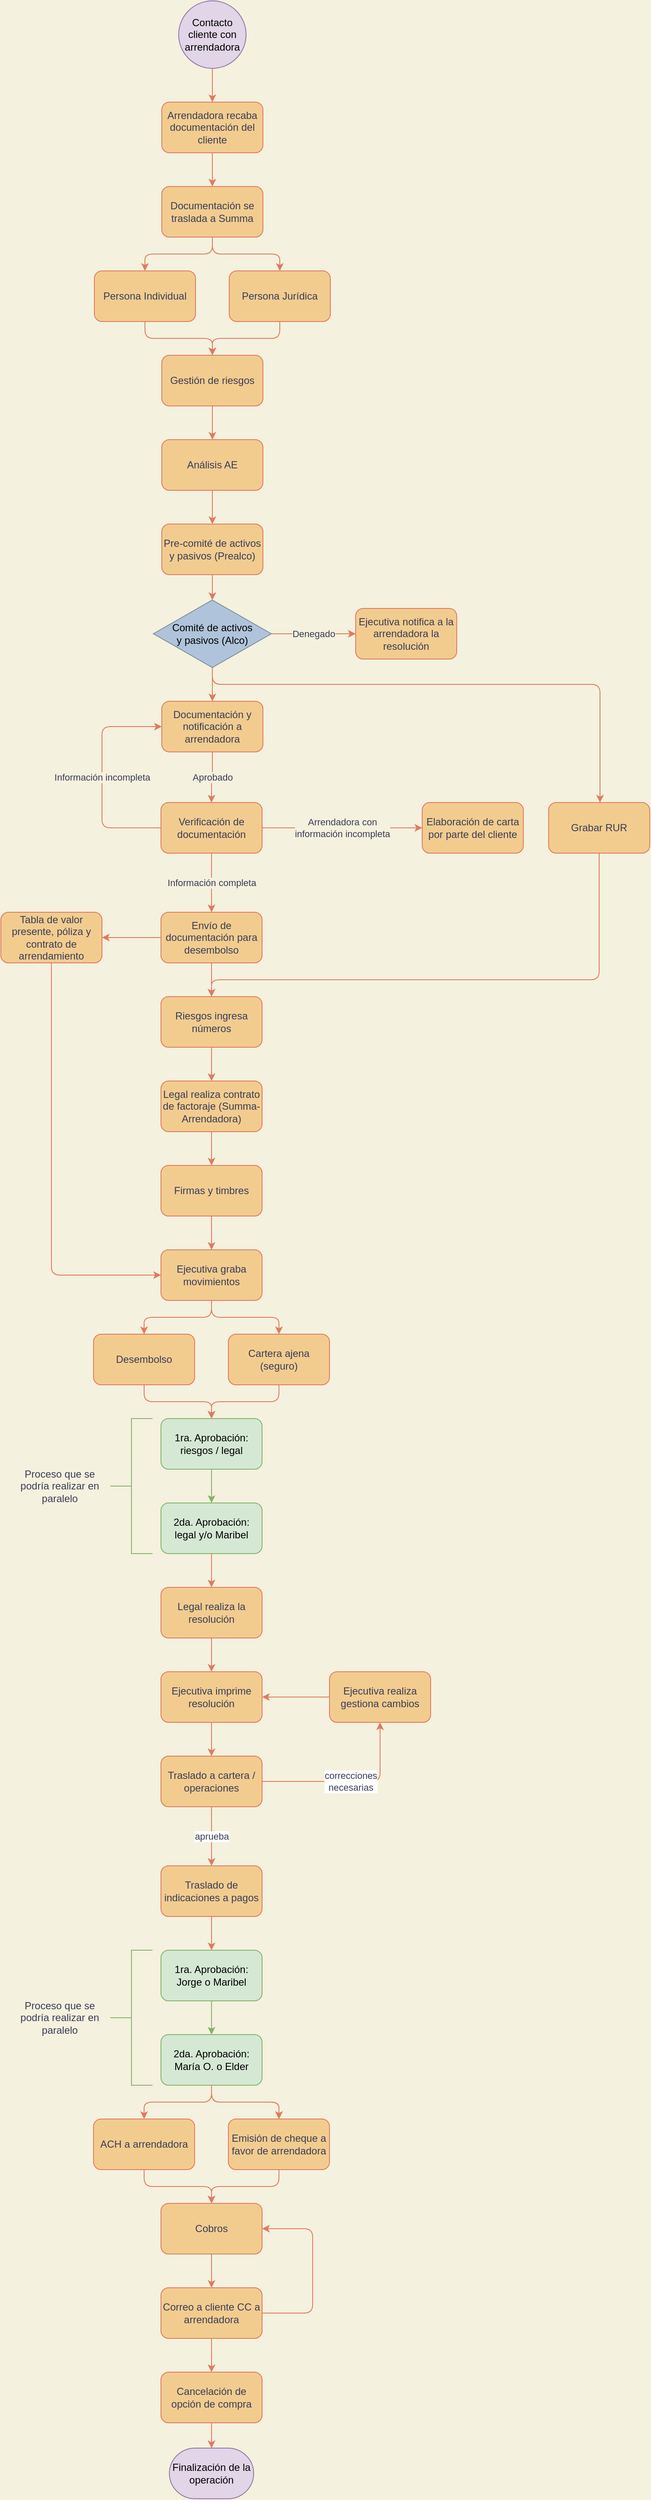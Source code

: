 <mxfile version="17.4.0" type="github">
  <diagram id="z8fUBfOabGOkTEecKIYW" name="Leasing">
    <mxGraphModel dx="868" dy="554" grid="1" gridSize="10" guides="1" tooltips="1" connect="1" arrows="1" fold="1" page="1" pageScale="1" pageWidth="827" pageHeight="1169" background="#F4F1DE" math="0" shadow="0">
      <root>
        <mxCell id="0" />
        <mxCell id="1" parent="0" />
        <mxCell id="_oelreiNcYr4ekF7kroy-3" value="" style="edgeStyle=orthogonalEdgeStyle;orthogonalLoop=1;jettySize=auto;html=1;labelBackgroundColor=#F4F1DE;strokeColor=#E07A5F;fontColor=#393C56;rounded=1;" edge="1" parent="1" source="_oelreiNcYr4ekF7kroy-1" target="_oelreiNcYr4ekF7kroy-2">
          <mxGeometry relative="1" as="geometry" />
        </mxCell>
        <mxCell id="_oelreiNcYr4ekF7kroy-1" value="Arrendadora recaba documentación del cliente" style="whiteSpace=wrap;html=1;fillColor=#F2CC8F;strokeColor=#E07A5F;fontColor=#393C56;rounded=1;" vertex="1" parent="1">
          <mxGeometry x="220" y="140" width="120" height="60" as="geometry" />
        </mxCell>
        <mxCell id="_oelreiNcYr4ekF7kroy-7" value="" style="edgeStyle=orthogonalEdgeStyle;orthogonalLoop=1;jettySize=auto;html=1;labelBackgroundColor=#F4F1DE;strokeColor=#E07A5F;fontColor=#393C56;rounded=1;" edge="1" parent="1" source="_oelreiNcYr4ekF7kroy-2" target="_oelreiNcYr4ekF7kroy-6">
          <mxGeometry relative="1" as="geometry" />
        </mxCell>
        <mxCell id="_oelreiNcYr4ekF7kroy-9" value="" style="edgeStyle=orthogonalEdgeStyle;orthogonalLoop=1;jettySize=auto;html=1;labelBackgroundColor=#F4F1DE;strokeColor=#E07A5F;fontColor=#393C56;rounded=1;" edge="1" parent="1" source="_oelreiNcYr4ekF7kroy-2" target="_oelreiNcYr4ekF7kroy-8">
          <mxGeometry relative="1" as="geometry" />
        </mxCell>
        <mxCell id="_oelreiNcYr4ekF7kroy-2" value="Documentación se traslada a Summa" style="whiteSpace=wrap;html=1;fillColor=#F2CC8F;strokeColor=#E07A5F;fontColor=#393C56;rounded=1;" vertex="1" parent="1">
          <mxGeometry x="220" y="240" width="120" height="60" as="geometry" />
        </mxCell>
        <mxCell id="_oelreiNcYr4ekF7kroy-12" value="" style="edgeStyle=orthogonalEdgeStyle;orthogonalLoop=1;jettySize=auto;html=1;labelBackgroundColor=#F4F1DE;strokeColor=#E07A5F;fontColor=#393C56;rounded=1;" edge="1" parent="1" source="_oelreiNcYr4ekF7kroy-6" target="_oelreiNcYr4ekF7kroy-11">
          <mxGeometry relative="1" as="geometry" />
        </mxCell>
        <mxCell id="_oelreiNcYr4ekF7kroy-6" value="Persona Individual" style="whiteSpace=wrap;html=1;fillColor=#F2CC8F;strokeColor=#E07A5F;fontColor=#393C56;rounded=1;" vertex="1" parent="1">
          <mxGeometry x="140" y="340" width="120" height="60" as="geometry" />
        </mxCell>
        <mxCell id="_oelreiNcYr4ekF7kroy-13" style="edgeStyle=orthogonalEdgeStyle;orthogonalLoop=1;jettySize=auto;html=1;labelBackgroundColor=#F4F1DE;strokeColor=#E07A5F;fontColor=#393C56;rounded=1;" edge="1" parent="1" source="_oelreiNcYr4ekF7kroy-8" target="_oelreiNcYr4ekF7kroy-11">
          <mxGeometry relative="1" as="geometry" />
        </mxCell>
        <mxCell id="_oelreiNcYr4ekF7kroy-8" value="Persona Jurídica" style="whiteSpace=wrap;html=1;fillColor=#F2CC8F;strokeColor=#E07A5F;fontColor=#393C56;rounded=1;" vertex="1" parent="1">
          <mxGeometry x="300" y="340" width="120" height="60" as="geometry" />
        </mxCell>
        <mxCell id="_oelreiNcYr4ekF7kroy-17" value="" style="edgeStyle=orthogonalEdgeStyle;orthogonalLoop=1;jettySize=auto;html=1;labelBackgroundColor=#F4F1DE;strokeColor=#E07A5F;fontColor=#393C56;rounded=1;" edge="1" parent="1" source="_oelreiNcYr4ekF7kroy-11" target="_oelreiNcYr4ekF7kroy-16">
          <mxGeometry relative="1" as="geometry" />
        </mxCell>
        <mxCell id="_oelreiNcYr4ekF7kroy-11" value="Gestión de riesgos" style="whiteSpace=wrap;html=1;fillColor=#F2CC8F;strokeColor=#E07A5F;fontColor=#393C56;rounded=1;" vertex="1" parent="1">
          <mxGeometry x="220" y="440" width="120" height="60" as="geometry" />
        </mxCell>
        <mxCell id="_oelreiNcYr4ekF7kroy-19" value="" style="edgeStyle=orthogonalEdgeStyle;orthogonalLoop=1;jettySize=auto;html=1;labelBackgroundColor=#F4F1DE;strokeColor=#E07A5F;fontColor=#393C56;rounded=1;" edge="1" parent="1" source="_oelreiNcYr4ekF7kroy-16" target="_oelreiNcYr4ekF7kroy-18">
          <mxGeometry relative="1" as="geometry" />
        </mxCell>
        <mxCell id="_oelreiNcYr4ekF7kroy-16" value="Análisis AE" style="whiteSpace=wrap;html=1;fillColor=#F2CC8F;strokeColor=#E07A5F;fontColor=#393C56;rounded=1;" vertex="1" parent="1">
          <mxGeometry x="220" y="540" width="120" height="60" as="geometry" />
        </mxCell>
        <mxCell id="_oelreiNcYr4ekF7kroy-21" value="" style="edgeStyle=orthogonalEdgeStyle;orthogonalLoop=1;jettySize=auto;html=1;labelBackgroundColor=#F4F1DE;strokeColor=#E07A5F;fontColor=#393C56;rounded=1;entryX=0.5;entryY=0;entryDx=0;entryDy=0;" edge="1" parent="1" source="_oelreiNcYr4ekF7kroy-18" target="_oelreiNcYr4ekF7kroy-110">
          <mxGeometry relative="1" as="geometry">
            <mxPoint x="280" y="740" as="targetPoint" />
          </mxGeometry>
        </mxCell>
        <mxCell id="_oelreiNcYr4ekF7kroy-18" value="Pre-comité de activos y pasivos (Prealco)" style="whiteSpace=wrap;html=1;fillColor=#F2CC8F;strokeColor=#E07A5F;fontColor=#393C56;rounded=1;" vertex="1" parent="1">
          <mxGeometry x="220" y="640" width="120" height="60" as="geometry" />
        </mxCell>
        <mxCell id="_oelreiNcYr4ekF7kroy-23" value="" style="edgeStyle=orthogonalEdgeStyle;orthogonalLoop=1;jettySize=auto;html=1;labelBackgroundColor=#F4F1DE;strokeColor=#E07A5F;fontColor=#393C56;rounded=1;exitX=0.5;exitY=1;exitDx=0;exitDy=0;" edge="1" parent="1" source="_oelreiNcYr4ekF7kroy-110" target="_oelreiNcYr4ekF7kroy-22">
          <mxGeometry relative="1" as="geometry">
            <mxPoint x="280" y="800" as="sourcePoint" />
          </mxGeometry>
        </mxCell>
        <mxCell id="_oelreiNcYr4ekF7kroy-38" value="Denegado" style="edgeStyle=orthogonalEdgeStyle;orthogonalLoop=1;jettySize=auto;html=1;labelBackgroundColor=#F4F1DE;strokeColor=#E07A5F;fontColor=#393C56;rounded=1;exitX=1;exitY=0.5;exitDx=0;exitDy=0;" edge="1" parent="1" source="_oelreiNcYr4ekF7kroy-110" target="_oelreiNcYr4ekF7kroy-37">
          <mxGeometry relative="1" as="geometry">
            <mxPoint x="340" y="770" as="sourcePoint" />
            <Array as="points" />
            <mxPoint as="offset" />
          </mxGeometry>
        </mxCell>
        <mxCell id="_oelreiNcYr4ekF7kroy-45" style="edgeStyle=orthogonalEdgeStyle;curved=0;rounded=1;sketch=0;orthogonalLoop=1;jettySize=auto;html=1;exitX=0.5;exitY=1;exitDx=0;exitDy=0;fontColor=#393C56;strokeColor=#E07A5F;fillColor=#F2CC8F;" edge="1" parent="1" source="_oelreiNcYr4ekF7kroy-110" target="_oelreiNcYr4ekF7kroy-43">
          <mxGeometry relative="1" as="geometry">
            <mxPoint x="280" y="800" as="sourcePoint" />
            <Array as="points">
              <mxPoint x="280" y="830" />
              <mxPoint x="740" y="830" />
            </Array>
          </mxGeometry>
        </mxCell>
        <mxCell id="_oelreiNcYr4ekF7kroy-25" value="Aprobado" style="edgeStyle=orthogonalEdgeStyle;orthogonalLoop=1;jettySize=auto;html=1;labelBackgroundColor=#F4F1DE;strokeColor=#E07A5F;fontColor=#393C56;rounded=1;" edge="1" parent="1" source="_oelreiNcYr4ekF7kroy-22" target="_oelreiNcYr4ekF7kroy-24">
          <mxGeometry relative="1" as="geometry" />
        </mxCell>
        <mxCell id="_oelreiNcYr4ekF7kroy-22" value="Documentación y notificación a arrendadora" style="whiteSpace=wrap;html=1;fillColor=#F2CC8F;strokeColor=#E07A5F;fontColor=#393C56;rounded=1;" vertex="1" parent="1">
          <mxGeometry x="220" y="850" width="120" height="60" as="geometry" />
        </mxCell>
        <mxCell id="_oelreiNcYr4ekF7kroy-35" value="Información completa" style="edgeStyle=orthogonalEdgeStyle;orthogonalLoop=1;jettySize=auto;html=1;labelBackgroundColor=#F4F1DE;strokeColor=#E07A5F;fontColor=#393C56;rounded=1;" edge="1" parent="1" source="_oelreiNcYr4ekF7kroy-24" target="_oelreiNcYr4ekF7kroy-34">
          <mxGeometry relative="1" as="geometry" />
        </mxCell>
        <mxCell id="_oelreiNcYr4ekF7kroy-36" value="Información incompleta" style="edgeStyle=orthogonalEdgeStyle;orthogonalLoop=1;jettySize=auto;html=1;entryX=0;entryY=0.5;entryDx=0;entryDy=0;labelBackgroundColor=#F4F1DE;strokeColor=#E07A5F;fontColor=#393C56;rounded=1;" edge="1" parent="1" source="_oelreiNcYr4ekF7kroy-24" target="_oelreiNcYr4ekF7kroy-22">
          <mxGeometry relative="1" as="geometry">
            <mxPoint x="149" y="880" as="targetPoint" />
            <Array as="points">
              <mxPoint x="149" y="1000" />
              <mxPoint x="149" y="880" />
            </Array>
          </mxGeometry>
        </mxCell>
        <mxCell id="_oelreiNcYr4ekF7kroy-40" value="Arrendadora con&lt;br&gt;información incompleta" style="edgeStyle=orthogonalEdgeStyle;orthogonalLoop=1;jettySize=auto;html=1;labelBackgroundColor=#F4F1DE;strokeColor=#E07A5F;fontColor=#393C56;rounded=1;" edge="1" parent="1" source="_oelreiNcYr4ekF7kroy-24" target="_oelreiNcYr4ekF7kroy-39">
          <mxGeometry relative="1" as="geometry" />
        </mxCell>
        <mxCell id="_oelreiNcYr4ekF7kroy-24" value="Verificación de documentación" style="whiteSpace=wrap;html=1;fillColor=#F2CC8F;strokeColor=#E07A5F;fontColor=#393C56;rounded=1;" vertex="1" parent="1">
          <mxGeometry x="219" y="970" width="120" height="60" as="geometry" />
        </mxCell>
        <mxCell id="_oelreiNcYr4ekF7kroy-33" value="" style="edgeStyle=orthogonalEdgeStyle;orthogonalLoop=1;jettySize=auto;html=1;labelBackgroundColor=#F4F1DE;strokeColor=#E07A5F;fontColor=#393C56;rounded=1;" edge="1" parent="1" source="_oelreiNcYr4ekF7kroy-32" target="_oelreiNcYr4ekF7kroy-1">
          <mxGeometry relative="1" as="geometry" />
        </mxCell>
        <mxCell id="_oelreiNcYr4ekF7kroy-32" value="&lt;span&gt;Contacto cliente con arrendadora&lt;/span&gt;" style="ellipse;whiteSpace=wrap;html=1;aspect=fixed;fillColor=#e1d5e7;strokeColor=#9673a6;rounded=1;" vertex="1" parent="1">
          <mxGeometry x="240" y="20" width="80" height="80" as="geometry" />
        </mxCell>
        <mxCell id="_oelreiNcYr4ekF7kroy-42" value="" style="edgeStyle=orthogonalEdgeStyle;curved=0;rounded=1;sketch=0;orthogonalLoop=1;jettySize=auto;html=1;fontColor=#393C56;strokeColor=#E07A5F;fillColor=#F2CC8F;" edge="1" parent="1" source="_oelreiNcYr4ekF7kroy-34" target="_oelreiNcYr4ekF7kroy-41">
          <mxGeometry relative="1" as="geometry" />
        </mxCell>
        <mxCell id="_oelreiNcYr4ekF7kroy-47" value="" style="edgeStyle=orthogonalEdgeStyle;curved=0;rounded=1;sketch=0;orthogonalLoop=1;jettySize=auto;html=1;fontColor=#393C56;strokeColor=#E07A5F;fillColor=#F2CC8F;" edge="1" parent="1" source="_oelreiNcYr4ekF7kroy-34" target="_oelreiNcYr4ekF7kroy-46">
          <mxGeometry relative="1" as="geometry" />
        </mxCell>
        <mxCell id="_oelreiNcYr4ekF7kroy-34" value="Envío de documentación para desembolso" style="whiteSpace=wrap;html=1;fillColor=#F2CC8F;strokeColor=#E07A5F;fontColor=#393C56;rounded=1;" vertex="1" parent="1">
          <mxGeometry x="219" y="1100" width="120" height="60" as="geometry" />
        </mxCell>
        <mxCell id="_oelreiNcYr4ekF7kroy-37" value="Ejecutiva notifica a la arrendadora la resolución" style="whiteSpace=wrap;html=1;fillColor=#F2CC8F;strokeColor=#E07A5F;fontColor=#393C56;rounded=1;" vertex="1" parent="1">
          <mxGeometry x="450" y="740" width="120" height="60" as="geometry" />
        </mxCell>
        <mxCell id="_oelreiNcYr4ekF7kroy-39" value="Elaboración de carta por parte del cliente" style="whiteSpace=wrap;html=1;fillColor=#F2CC8F;strokeColor=#E07A5F;fontColor=#393C56;rounded=1;" vertex="1" parent="1">
          <mxGeometry x="529" y="970" width="120" height="60" as="geometry" />
        </mxCell>
        <mxCell id="_oelreiNcYr4ekF7kroy-54" style="edgeStyle=orthogonalEdgeStyle;curved=0;rounded=1;sketch=0;orthogonalLoop=1;jettySize=auto;html=1;entryX=0;entryY=0.5;entryDx=0;entryDy=0;fontColor=#393C56;strokeColor=#E07A5F;fillColor=#F2CC8F;" edge="1" parent="1" source="_oelreiNcYr4ekF7kroy-41" target="_oelreiNcYr4ekF7kroy-52">
          <mxGeometry relative="1" as="geometry">
            <Array as="points">
              <mxPoint x="89" y="1530" />
            </Array>
          </mxGeometry>
        </mxCell>
        <mxCell id="_oelreiNcYr4ekF7kroy-41" value="Tabla de valor presente, póliza y contrato de arrendamiento" style="whiteSpace=wrap;html=1;fillColor=#F2CC8F;strokeColor=#E07A5F;fontColor=#393C56;rounded=1;" vertex="1" parent="1">
          <mxGeometry x="29" y="1100" width="120" height="60" as="geometry" />
        </mxCell>
        <mxCell id="_oelreiNcYr4ekF7kroy-107" style="edgeStyle=orthogonalEdgeStyle;curved=0;rounded=1;sketch=0;orthogonalLoop=1;jettySize=auto;html=1;entryX=0.5;entryY=0;entryDx=0;entryDy=0;fontColor=#393C56;strokeColor=#E07A5F;fillColor=#F2CC8F;" edge="1" parent="1" source="_oelreiNcYr4ekF7kroy-43" target="_oelreiNcYr4ekF7kroy-46">
          <mxGeometry relative="1" as="geometry">
            <Array as="points">
              <mxPoint x="739" y="1180" />
              <mxPoint x="279" y="1180" />
            </Array>
          </mxGeometry>
        </mxCell>
        <mxCell id="_oelreiNcYr4ekF7kroy-43" value="Grabar RUR" style="rounded=1;whiteSpace=wrap;html=1;sketch=0;fontColor=#393C56;strokeColor=#E07A5F;fillColor=#F2CC8F;" vertex="1" parent="1">
          <mxGeometry x="679" y="970" width="120" height="60" as="geometry" />
        </mxCell>
        <mxCell id="_oelreiNcYr4ekF7kroy-49" value="" style="edgeStyle=orthogonalEdgeStyle;curved=0;rounded=1;sketch=0;orthogonalLoop=1;jettySize=auto;html=1;fontColor=#393C56;strokeColor=#E07A5F;fillColor=#F2CC8F;" edge="1" parent="1" source="_oelreiNcYr4ekF7kroy-46" target="_oelreiNcYr4ekF7kroy-48">
          <mxGeometry relative="1" as="geometry" />
        </mxCell>
        <mxCell id="_oelreiNcYr4ekF7kroy-46" value="Riesgos ingresa números" style="whiteSpace=wrap;html=1;fillColor=#F2CC8F;strokeColor=#E07A5F;fontColor=#393C56;rounded=1;" vertex="1" parent="1">
          <mxGeometry x="219" y="1200" width="120" height="60" as="geometry" />
        </mxCell>
        <mxCell id="_oelreiNcYr4ekF7kroy-51" value="" style="edgeStyle=orthogonalEdgeStyle;curved=0;rounded=1;sketch=0;orthogonalLoop=1;jettySize=auto;html=1;fontColor=#393C56;strokeColor=#E07A5F;fillColor=#F2CC8F;" edge="1" parent="1" source="_oelreiNcYr4ekF7kroy-48" target="_oelreiNcYr4ekF7kroy-50">
          <mxGeometry relative="1" as="geometry" />
        </mxCell>
        <mxCell id="_oelreiNcYr4ekF7kroy-48" value="Legal realiza contrato de factoraje (Summa-Arrendadora)" style="whiteSpace=wrap;html=1;fillColor=#F2CC8F;strokeColor=#E07A5F;fontColor=#393C56;rounded=1;" vertex="1" parent="1">
          <mxGeometry x="219" y="1300" width="120" height="60" as="geometry" />
        </mxCell>
        <mxCell id="_oelreiNcYr4ekF7kroy-53" value="" style="edgeStyle=orthogonalEdgeStyle;curved=0;rounded=1;sketch=0;orthogonalLoop=1;jettySize=auto;html=1;fontColor=#393C56;strokeColor=#E07A5F;fillColor=#F2CC8F;" edge="1" parent="1" source="_oelreiNcYr4ekF7kroy-50" target="_oelreiNcYr4ekF7kroy-52">
          <mxGeometry relative="1" as="geometry" />
        </mxCell>
        <mxCell id="_oelreiNcYr4ekF7kroy-50" value="Firmas y timbres" style="whiteSpace=wrap;html=1;fillColor=#F2CC8F;strokeColor=#E07A5F;fontColor=#393C56;rounded=1;" vertex="1" parent="1">
          <mxGeometry x="219" y="1400" width="120" height="60" as="geometry" />
        </mxCell>
        <mxCell id="_oelreiNcYr4ekF7kroy-56" value="" style="edgeStyle=orthogonalEdgeStyle;curved=0;rounded=1;sketch=0;orthogonalLoop=1;jettySize=auto;html=1;fontColor=#393C56;strokeColor=#E07A5F;fillColor=#F2CC8F;" edge="1" parent="1" source="_oelreiNcYr4ekF7kroy-52" target="_oelreiNcYr4ekF7kroy-55">
          <mxGeometry relative="1" as="geometry" />
        </mxCell>
        <mxCell id="_oelreiNcYr4ekF7kroy-58" value="" style="edgeStyle=orthogonalEdgeStyle;curved=0;rounded=1;sketch=0;orthogonalLoop=1;jettySize=auto;html=1;fontColor=#393C56;strokeColor=#E07A5F;fillColor=#F2CC8F;" edge="1" parent="1" source="_oelreiNcYr4ekF7kroy-52" target="_oelreiNcYr4ekF7kroy-57">
          <mxGeometry relative="1" as="geometry" />
        </mxCell>
        <mxCell id="_oelreiNcYr4ekF7kroy-52" value="Ejecutiva graba movimientos" style="whiteSpace=wrap;html=1;fillColor=#F2CC8F;strokeColor=#E07A5F;fontColor=#393C56;rounded=1;" vertex="1" parent="1">
          <mxGeometry x="219" y="1500" width="120" height="60" as="geometry" />
        </mxCell>
        <mxCell id="_oelreiNcYr4ekF7kroy-61" value="" style="edgeStyle=orthogonalEdgeStyle;curved=0;rounded=1;sketch=0;orthogonalLoop=1;jettySize=auto;html=1;fontColor=#393C56;strokeColor=#E07A5F;fillColor=#F2CC8F;" edge="1" parent="1" source="_oelreiNcYr4ekF7kroy-55" target="_oelreiNcYr4ekF7kroy-60">
          <mxGeometry relative="1" as="geometry" />
        </mxCell>
        <mxCell id="_oelreiNcYr4ekF7kroy-55" value="Desembolso" style="whiteSpace=wrap;html=1;fillColor=#F2CC8F;strokeColor=#E07A5F;fontColor=#393C56;rounded=1;" vertex="1" parent="1">
          <mxGeometry x="139" y="1600" width="120" height="60" as="geometry" />
        </mxCell>
        <mxCell id="_oelreiNcYr4ekF7kroy-62" style="edgeStyle=orthogonalEdgeStyle;curved=0;rounded=1;sketch=0;orthogonalLoop=1;jettySize=auto;html=1;fontColor=#393C56;strokeColor=#E07A5F;fillColor=#F2CC8F;" edge="1" parent="1" source="_oelreiNcYr4ekF7kroy-57" target="_oelreiNcYr4ekF7kroy-60">
          <mxGeometry relative="1" as="geometry" />
        </mxCell>
        <mxCell id="_oelreiNcYr4ekF7kroy-57" value="Cartera ajena (seguro)" style="whiteSpace=wrap;html=1;fillColor=#F2CC8F;strokeColor=#E07A5F;fontColor=#393C56;rounded=1;" vertex="1" parent="1">
          <mxGeometry x="299" y="1600" width="120" height="60" as="geometry" />
        </mxCell>
        <mxCell id="_oelreiNcYr4ekF7kroy-64" value="" style="edgeStyle=orthogonalEdgeStyle;curved=0;rounded=1;sketch=0;orthogonalLoop=1;jettySize=auto;html=1;fontColor=#393C56;strokeColor=#82b366;fillColor=#d5e8d4;" edge="1" parent="1" source="_oelreiNcYr4ekF7kroy-60" target="_oelreiNcYr4ekF7kroy-63">
          <mxGeometry relative="1" as="geometry" />
        </mxCell>
        <mxCell id="_oelreiNcYr4ekF7kroy-60" value="1ra. Aprobación:&lt;br&gt;riesgos / legal" style="whiteSpace=wrap;html=1;fillColor=#d5e8d4;strokeColor=#82b366;rounded=1;" vertex="1" parent="1">
          <mxGeometry x="219" y="1700" width="120" height="60" as="geometry" />
        </mxCell>
        <mxCell id="_oelreiNcYr4ekF7kroy-66" value="" style="edgeStyle=orthogonalEdgeStyle;curved=0;rounded=1;sketch=0;orthogonalLoop=1;jettySize=auto;html=1;fontColor=#393C56;strokeColor=#E07A5F;fillColor=#F2CC8F;" edge="1" parent="1" source="_oelreiNcYr4ekF7kroy-63" target="_oelreiNcYr4ekF7kroy-65">
          <mxGeometry relative="1" as="geometry" />
        </mxCell>
        <mxCell id="_oelreiNcYr4ekF7kroy-63" value="2da. Aprobación:&lt;br&gt;legal y/o Maribel" style="whiteSpace=wrap;html=1;fillColor=#d5e8d4;strokeColor=#82b366;rounded=1;" vertex="1" parent="1">
          <mxGeometry x="219" y="1800" width="120" height="60" as="geometry" />
        </mxCell>
        <mxCell id="_oelreiNcYr4ekF7kroy-68" value="" style="edgeStyle=orthogonalEdgeStyle;curved=0;rounded=1;sketch=0;orthogonalLoop=1;jettySize=auto;html=1;fontColor=#393C56;strokeColor=#E07A5F;fillColor=#F2CC8F;" edge="1" parent="1" source="_oelreiNcYr4ekF7kroy-65" target="_oelreiNcYr4ekF7kroy-67">
          <mxGeometry relative="1" as="geometry" />
        </mxCell>
        <mxCell id="_oelreiNcYr4ekF7kroy-65" value="Legal realiza la resolución" style="whiteSpace=wrap;html=1;fillColor=#F2CC8F;strokeColor=#E07A5F;fontColor=#393C56;rounded=1;" vertex="1" parent="1">
          <mxGeometry x="219" y="1900" width="120" height="60" as="geometry" />
        </mxCell>
        <mxCell id="_oelreiNcYr4ekF7kroy-70" value="" style="edgeStyle=orthogonalEdgeStyle;curved=0;rounded=1;sketch=0;orthogonalLoop=1;jettySize=auto;html=1;fontColor=#393C56;strokeColor=#E07A5F;fillColor=#F2CC8F;" edge="1" parent="1" source="_oelreiNcYr4ekF7kroy-67" target="_oelreiNcYr4ekF7kroy-69">
          <mxGeometry relative="1" as="geometry" />
        </mxCell>
        <mxCell id="_oelreiNcYr4ekF7kroy-67" value="Ejecutiva imprime resolución" style="whiteSpace=wrap;html=1;fillColor=#F2CC8F;strokeColor=#E07A5F;fontColor=#393C56;rounded=1;" vertex="1" parent="1">
          <mxGeometry x="219" y="2000" width="120" height="60" as="geometry" />
        </mxCell>
        <mxCell id="_oelreiNcYr4ekF7kroy-74" value="correcciones&lt;br&gt;necesarias" style="edgeStyle=orthogonalEdgeStyle;curved=0;rounded=1;sketch=0;orthogonalLoop=1;jettySize=auto;html=1;fontColor=#393C56;strokeColor=#E07A5F;fillColor=#F2CC8F;" edge="1" parent="1" source="_oelreiNcYr4ekF7kroy-69" target="_oelreiNcYr4ekF7kroy-73">
          <mxGeometry relative="1" as="geometry" />
        </mxCell>
        <mxCell id="_oelreiNcYr4ekF7kroy-78" value="aprueba" style="edgeStyle=orthogonalEdgeStyle;curved=0;rounded=1;sketch=0;orthogonalLoop=1;jettySize=auto;html=1;fontColor=#393C56;strokeColor=#E07A5F;fillColor=#F2CC8F;" edge="1" parent="1" source="_oelreiNcYr4ekF7kroy-69" target="_oelreiNcYr4ekF7kroy-77">
          <mxGeometry relative="1" as="geometry" />
        </mxCell>
        <mxCell id="_oelreiNcYr4ekF7kroy-69" value="Traslado a cartera / operaciones" style="whiteSpace=wrap;html=1;fillColor=#F2CC8F;strokeColor=#E07A5F;fontColor=#393C56;rounded=1;" vertex="1" parent="1">
          <mxGeometry x="219" y="2100" width="120" height="60" as="geometry" />
        </mxCell>
        <mxCell id="_oelreiNcYr4ekF7kroy-75" style="edgeStyle=orthogonalEdgeStyle;curved=0;rounded=1;sketch=0;orthogonalLoop=1;jettySize=auto;html=1;entryX=1;entryY=0.5;entryDx=0;entryDy=0;fontColor=#393C56;strokeColor=#E07A5F;fillColor=#F2CC8F;" edge="1" parent="1" source="_oelreiNcYr4ekF7kroy-73" target="_oelreiNcYr4ekF7kroy-67">
          <mxGeometry relative="1" as="geometry" />
        </mxCell>
        <mxCell id="_oelreiNcYr4ekF7kroy-73" value="Ejecutiva realiza gestiona cambios" style="whiteSpace=wrap;html=1;fillColor=#F2CC8F;strokeColor=#E07A5F;fontColor=#393C56;rounded=1;" vertex="1" parent="1">
          <mxGeometry x="419" y="2000" width="120" height="60" as="geometry" />
        </mxCell>
        <mxCell id="_oelreiNcYr4ekF7kroy-80" value="" style="edgeStyle=orthogonalEdgeStyle;curved=0;rounded=1;sketch=0;orthogonalLoop=1;jettySize=auto;html=1;fontColor=#393C56;strokeColor=#E07A5F;fillColor=#F2CC8F;" edge="1" parent="1" source="_oelreiNcYr4ekF7kroy-77" target="_oelreiNcYr4ekF7kroy-79">
          <mxGeometry relative="1" as="geometry" />
        </mxCell>
        <mxCell id="_oelreiNcYr4ekF7kroy-77" value="Traslado de indicaciones a pagos" style="whiteSpace=wrap;html=1;fillColor=#F2CC8F;strokeColor=#E07A5F;fontColor=#393C56;rounded=1;" vertex="1" parent="1">
          <mxGeometry x="219" y="2230" width="120" height="60" as="geometry" />
        </mxCell>
        <mxCell id="_oelreiNcYr4ekF7kroy-82" value="" style="edgeStyle=orthogonalEdgeStyle;curved=0;rounded=1;sketch=0;orthogonalLoop=1;jettySize=auto;html=1;fontColor=#393C56;strokeColor=#82b366;fillColor=#d5e8d4;" edge="1" parent="1" source="_oelreiNcYr4ekF7kroy-79" target="_oelreiNcYr4ekF7kroy-81">
          <mxGeometry relative="1" as="geometry" />
        </mxCell>
        <mxCell id="_oelreiNcYr4ekF7kroy-79" value="1ra. Aprobación:&lt;br&gt;Jorge o Maribel" style="whiteSpace=wrap;html=1;fillColor=#d5e8d4;strokeColor=#82b366;rounded=1;" vertex="1" parent="1">
          <mxGeometry x="219" y="2330" width="120" height="60" as="geometry" />
        </mxCell>
        <mxCell id="_oelreiNcYr4ekF7kroy-84" value="" style="edgeStyle=orthogonalEdgeStyle;curved=0;rounded=1;sketch=0;orthogonalLoop=1;jettySize=auto;html=1;fontColor=#393C56;strokeColor=#E07A5F;fillColor=#F2CC8F;" edge="1" parent="1" source="_oelreiNcYr4ekF7kroy-81" target="_oelreiNcYr4ekF7kroy-83">
          <mxGeometry relative="1" as="geometry" />
        </mxCell>
        <mxCell id="_oelreiNcYr4ekF7kroy-86" value="" style="edgeStyle=orthogonalEdgeStyle;curved=0;rounded=1;sketch=0;orthogonalLoop=1;jettySize=auto;html=1;fontColor=#393C56;strokeColor=#E07A5F;fillColor=#F2CC8F;" edge="1" parent="1" source="_oelreiNcYr4ekF7kroy-81" target="_oelreiNcYr4ekF7kroy-85">
          <mxGeometry relative="1" as="geometry" />
        </mxCell>
        <mxCell id="_oelreiNcYr4ekF7kroy-102" value="" style="edgeStyle=orthogonalEdgeStyle;curved=0;rounded=1;sketch=0;orthogonalLoop=1;jettySize=auto;html=1;fontColor=#393C56;strokeColor=#E07A5F;fillColor=#F2CC8F;" edge="1" parent="1" source="_oelreiNcYr4ekF7kroy-81" target="_oelreiNcYr4ekF7kroy-85">
          <mxGeometry relative="1" as="geometry" />
        </mxCell>
        <mxCell id="_oelreiNcYr4ekF7kroy-81" value="2da. Aprobación:&lt;br&gt;María O. o Elder" style="whiteSpace=wrap;html=1;fillColor=#d5e8d4;strokeColor=#82b366;rounded=1;" vertex="1" parent="1">
          <mxGeometry x="219" y="2430" width="120" height="60" as="geometry" />
        </mxCell>
        <mxCell id="_oelreiNcYr4ekF7kroy-88" value="" style="edgeStyle=orthogonalEdgeStyle;curved=0;rounded=1;sketch=0;orthogonalLoop=1;jettySize=auto;html=1;fontColor=#393C56;strokeColor=#E07A5F;fillColor=#F2CC8F;" edge="1" parent="1" source="_oelreiNcYr4ekF7kroy-83" target="_oelreiNcYr4ekF7kroy-87">
          <mxGeometry relative="1" as="geometry" />
        </mxCell>
        <mxCell id="_oelreiNcYr4ekF7kroy-83" value="ACH a arrendadora" style="whiteSpace=wrap;html=1;fillColor=#F2CC8F;strokeColor=#E07A5F;fontColor=#393C56;rounded=1;" vertex="1" parent="1">
          <mxGeometry x="139" y="2530" width="120" height="60" as="geometry" />
        </mxCell>
        <mxCell id="_oelreiNcYr4ekF7kroy-89" style="edgeStyle=orthogonalEdgeStyle;curved=0;rounded=1;sketch=0;orthogonalLoop=1;jettySize=auto;html=1;entryX=0.5;entryY=0;entryDx=0;entryDy=0;fontColor=#393C56;strokeColor=#E07A5F;fillColor=#F2CC8F;" edge="1" parent="1" source="_oelreiNcYr4ekF7kroy-85" target="_oelreiNcYr4ekF7kroy-87">
          <mxGeometry relative="1" as="geometry" />
        </mxCell>
        <mxCell id="_oelreiNcYr4ekF7kroy-85" value="Emisión de cheque a favor de arrendadora" style="whiteSpace=wrap;html=1;fillColor=#F2CC8F;strokeColor=#E07A5F;fontColor=#393C56;rounded=1;" vertex="1" parent="1">
          <mxGeometry x="299" y="2530" width="120" height="60" as="geometry" />
        </mxCell>
        <mxCell id="_oelreiNcYr4ekF7kroy-91" value="" style="edgeStyle=orthogonalEdgeStyle;curved=0;rounded=1;sketch=0;orthogonalLoop=1;jettySize=auto;html=1;fontColor=#393C56;strokeColor=#E07A5F;fillColor=#F2CC8F;" edge="1" parent="1" source="_oelreiNcYr4ekF7kroy-87" target="_oelreiNcYr4ekF7kroy-90">
          <mxGeometry relative="1" as="geometry" />
        </mxCell>
        <mxCell id="_oelreiNcYr4ekF7kroy-87" value="Cobros" style="whiteSpace=wrap;html=1;fillColor=#F2CC8F;strokeColor=#E07A5F;fontColor=#393C56;rounded=1;" vertex="1" parent="1">
          <mxGeometry x="219" y="2630" width="120" height="60" as="geometry" />
        </mxCell>
        <mxCell id="_oelreiNcYr4ekF7kroy-92" style="edgeStyle=orthogonalEdgeStyle;curved=0;rounded=1;sketch=0;orthogonalLoop=1;jettySize=auto;html=1;entryX=1;entryY=0.5;entryDx=0;entryDy=0;fontColor=#393C56;strokeColor=#E07A5F;fillColor=#F2CC8F;exitX=1;exitY=0.5;exitDx=0;exitDy=0;" edge="1" parent="1" source="_oelreiNcYr4ekF7kroy-90" target="_oelreiNcYr4ekF7kroy-87">
          <mxGeometry relative="1" as="geometry">
            <mxPoint x="339" y="2760" as="sourcePoint" />
            <Array as="points">
              <mxPoint x="399" y="2660" />
            </Array>
          </mxGeometry>
        </mxCell>
        <mxCell id="_oelreiNcYr4ekF7kroy-94" value="" style="edgeStyle=orthogonalEdgeStyle;curved=0;rounded=1;sketch=0;orthogonalLoop=1;jettySize=auto;html=1;fontColor=#393C56;strokeColor=#E07A5F;fillColor=#F2CC8F;" edge="1" parent="1" source="_oelreiNcYr4ekF7kroy-90" target="_oelreiNcYr4ekF7kroy-93">
          <mxGeometry relative="1" as="geometry" />
        </mxCell>
        <mxCell id="_oelreiNcYr4ekF7kroy-90" value="Correo a cliente CC a arrendadora" style="whiteSpace=wrap;html=1;fillColor=#F2CC8F;strokeColor=#E07A5F;fontColor=#393C56;rounded=1;" vertex="1" parent="1">
          <mxGeometry x="219" y="2730" width="120" height="60" as="geometry" />
        </mxCell>
        <mxCell id="_oelreiNcYr4ekF7kroy-106" style="edgeStyle=orthogonalEdgeStyle;curved=0;rounded=1;sketch=0;orthogonalLoop=1;jettySize=auto;html=1;entryX=0.5;entryY=0;entryDx=0;entryDy=0;entryPerimeter=0;fontColor=#393C56;strokeColor=#E07A5F;fillColor=#F2CC8F;" edge="1" parent="1" source="_oelreiNcYr4ekF7kroy-93" target="_oelreiNcYr4ekF7kroy-105">
          <mxGeometry relative="1" as="geometry" />
        </mxCell>
        <mxCell id="_oelreiNcYr4ekF7kroy-93" value="Cancelación de opción de compra" style="whiteSpace=wrap;html=1;fillColor=#F2CC8F;strokeColor=#E07A5F;fontColor=#393C56;rounded=1;" vertex="1" parent="1">
          <mxGeometry x="219" y="2830" width="120" height="60" as="geometry" />
        </mxCell>
        <mxCell id="_oelreiNcYr4ekF7kroy-95" value="" style="strokeWidth=1;html=1;shape=mxgraph.flowchart.annotation_2;align=left;labelPosition=right;pointerEvents=1;rounded=1;sketch=0;fillColor=#d5e8d4;strokeColor=#82b366;" vertex="1" parent="1">
          <mxGeometry x="159" y="2330" width="50" height="160" as="geometry" />
        </mxCell>
        <mxCell id="_oelreiNcYr4ekF7kroy-101" value="Proceso que se podría realizar en paralelo" style="text;html=1;strokeColor=none;fillColor=none;align=center;verticalAlign=middle;whiteSpace=wrap;rounded=0;sketch=0;fontColor=#393C56;" vertex="1" parent="1">
          <mxGeometry x="39" y="2382.5" width="120" height="55" as="geometry" />
        </mxCell>
        <mxCell id="_oelreiNcYr4ekF7kroy-103" value="" style="strokeWidth=1;html=1;shape=mxgraph.flowchart.annotation_2;align=left;labelPosition=right;pointerEvents=1;rounded=1;sketch=0;fillColor=#d5e8d4;strokeColor=#82b366;" vertex="1" parent="1">
          <mxGeometry x="159" y="1700" width="50" height="160" as="geometry" />
        </mxCell>
        <mxCell id="_oelreiNcYr4ekF7kroy-104" value="Proceso que se podría realizar en paralelo" style="text;html=1;strokeColor=none;fillColor=none;align=center;verticalAlign=middle;whiteSpace=wrap;rounded=0;sketch=0;fontColor=#393C56;" vertex="1" parent="1">
          <mxGeometry x="39" y="1752.5" width="120" height="55" as="geometry" />
        </mxCell>
        <mxCell id="_oelreiNcYr4ekF7kroy-105" value="Finalización de la operación" style="strokeWidth=1;html=1;shape=mxgraph.flowchart.terminator;whiteSpace=wrap;rounded=1;sketch=0;fillColor=#e1d5e7;strokeColor=#9673a6;" vertex="1" parent="1">
          <mxGeometry x="229" y="2920" width="100" height="60" as="geometry" />
        </mxCell>
        <mxCell id="_oelreiNcYr4ekF7kroy-110" value="Comité de activos &lt;br&gt;y pasivos (Alco)" style="rhombus;whiteSpace=wrap;html=1;sketch=0;strokeColor=#7E8C9A;fillColor=#AFC4DA;" vertex="1" parent="1">
          <mxGeometry x="210" y="730" width="140" height="80" as="geometry" />
        </mxCell>
      </root>
    </mxGraphModel>
  </diagram>
</mxfile>

